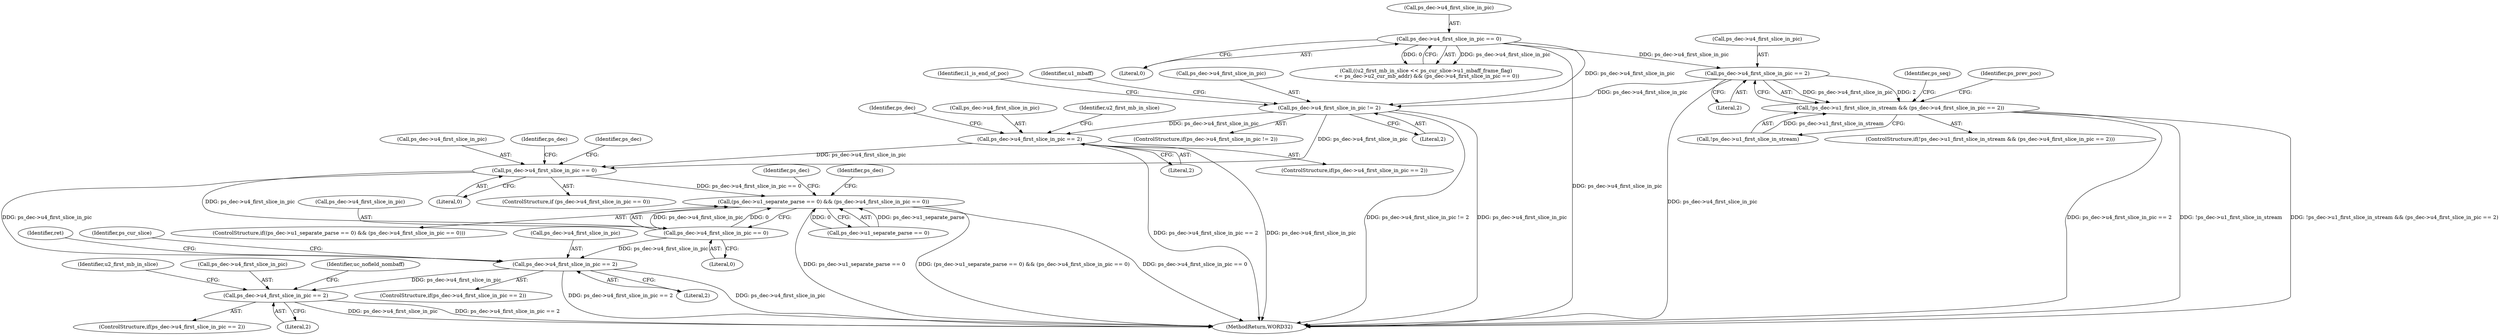 digraph "1_Android_0b23c81c3dd9ec38f7e6806a3955fed1925541a0_2@del" {
"1000475" [label="(Call,ps_dec->u4_first_slice_in_pic == 2)"];
"1000258" [label="(Call,ps_dec->u4_first_slice_in_pic == 0)"];
"1000470" [label="(Call,!ps_dec->u1_first_slice_in_stream && (ps_dec->u4_first_slice_in_pic == 2))"];
"1000891" [label="(Call,ps_dec->u4_first_slice_in_pic != 2)"];
"1001026" [label="(Call,ps_dec->u4_first_slice_in_pic == 2)"];
"1001277" [label="(Call,ps_dec->u4_first_slice_in_pic == 0)"];
"1001292" [label="(Call,(ps_dec->u1_separate_parse == 0) && (ps_dec->u4_first_slice_in_pic == 0))"];
"1001298" [label="(Call,ps_dec->u4_first_slice_in_pic == 0)"];
"1001416" [label="(Call,ps_dec->u4_first_slice_in_pic == 2)"];
"1001635" [label="(Call,ps_dec->u4_first_slice_in_pic == 2)"];
"1000895" [label="(Literal,2)"];
"1001105" [label="(Identifier,ps_dec)"];
"1001293" [label="(Call,ps_dec->u1_separate_parse == 0)"];
"1000262" [label="(Literal,0)"];
"1000259" [label="(Call,ps_dec->u4_first_slice_in_pic)"];
"1001298" [label="(Call,ps_dec->u4_first_slice_in_pic == 0)"];
"1000248" [label="(Call,((u2_first_mb_in_slice << ps_cur_slice->u1_mbaff_frame_flag)\n <= ps_dec->u2_cur_mb_addr) && (ps_dec->u4_first_slice_in_pic == 0))"];
"1001026" [label="(Call,ps_dec->u4_first_slice_in_pic == 2)"];
"1001302" [label="(Literal,0)"];
"1001299" [label="(Call,ps_dec->u4_first_slice_in_pic)"];
"1001291" [label="(ControlStructure,if((ps_dec->u1_separate_parse == 0) && (ps_dec->u4_first_slice_in_pic == 0)))"];
"1000475" [label="(Call,ps_dec->u4_first_slice_in_pic == 2)"];
"1001277" [label="(Call,ps_dec->u4_first_slice_in_pic == 0)"];
"1000890" [label="(ControlStructure,if(ps_dec->u4_first_slice_in_pic != 2))"];
"1000892" [label="(Call,ps_dec->u4_first_slice_in_pic)"];
"1000625" [label="(Identifier,ps_seq)"];
"1001635" [label="(Call,ps_dec->u4_first_slice_in_pic == 2)"];
"1001777" [label="(Identifier,uc_nofield_nombaff)"];
"1000470" [label="(Call,!ps_dec->u1_first_slice_in_stream && (ps_dec->u4_first_slice_in_pic == 2))"];
"1001310" [label="(Identifier,ps_dec)"];
"1001027" [label="(Call,ps_dec->u4_first_slice_in_pic)"];
"1001278" [label="(Call,ps_dec->u4_first_slice_in_pic)"];
"1001416" [label="(Call,ps_dec->u4_first_slice_in_pic == 2)"];
"1001285" [label="(Identifier,ps_dec)"];
"1001417" [label="(Call,ps_dec->u4_first_slice_in_pic)"];
"1000891" [label="(Call,ps_dec->u4_first_slice_in_pic != 2)"];
"1000483" [label="(Identifier,ps_prev_poc)"];
"1001295" [label="(Identifier,ps_dec)"];
"1001276" [label="(ControlStructure,if (ps_dec->u4_first_slice_in_pic == 0))"];
"1001634" [label="(ControlStructure,if(ps_dec->u4_first_slice_in_pic == 2))"];
"1000258" [label="(Call,ps_dec->u4_first_slice_in_pic == 0)"];
"1001025" [label="(ControlStructure,if(ps_dec->u4_first_slice_in_pic == 2))"];
"1001415" [label="(ControlStructure,if(ps_dec->u4_first_slice_in_pic == 2))"];
"1000898" [label="(Identifier,i1_is_end_of_poc)"];
"1001292" [label="(Call,(ps_dec->u1_separate_parse == 0) && (ps_dec->u4_first_slice_in_pic == 0))"];
"1000479" [label="(Literal,2)"];
"1000471" [label="(Call,!ps_dec->u1_first_slice_in_stream)"];
"1001639" [label="(Literal,2)"];
"1000925" [label="(Identifier,u1_mbaff)"];
"1001423" [label="(Identifier,ret)"];
"1001030" [label="(Literal,2)"];
"1001643" [label="(Identifier,u2_first_mb_in_slice)"];
"1002619" [label="(MethodReturn,WORD32)"];
"1001306" [label="(Identifier,ps_dec)"];
"1000469" [label="(ControlStructure,if(!ps_dec->u1_first_slice_in_stream && (ps_dec->u4_first_slice_in_pic == 2)))"];
"1001636" [label="(Call,ps_dec->u4_first_slice_in_pic)"];
"1000476" [label="(Call,ps_dec->u4_first_slice_in_pic)"];
"1001420" [label="(Literal,2)"];
"1001281" [label="(Literal,0)"];
"1001034" [label="(Identifier,u2_first_mb_in_slice)"];
"1001487" [label="(Identifier,ps_cur_slice)"];
"1000475" -> "1000470"  [label="AST: "];
"1000475" -> "1000479"  [label="CFG: "];
"1000476" -> "1000475"  [label="AST: "];
"1000479" -> "1000475"  [label="AST: "];
"1000470" -> "1000475"  [label="CFG: "];
"1000475" -> "1002619"  [label="DDG: ps_dec->u4_first_slice_in_pic"];
"1000475" -> "1000470"  [label="DDG: ps_dec->u4_first_slice_in_pic"];
"1000475" -> "1000470"  [label="DDG: 2"];
"1000258" -> "1000475"  [label="DDG: ps_dec->u4_first_slice_in_pic"];
"1000475" -> "1000891"  [label="DDG: ps_dec->u4_first_slice_in_pic"];
"1000258" -> "1000248"  [label="AST: "];
"1000258" -> "1000262"  [label="CFG: "];
"1000259" -> "1000258"  [label="AST: "];
"1000262" -> "1000258"  [label="AST: "];
"1000248" -> "1000258"  [label="CFG: "];
"1000258" -> "1002619"  [label="DDG: ps_dec->u4_first_slice_in_pic"];
"1000258" -> "1000248"  [label="DDG: ps_dec->u4_first_slice_in_pic"];
"1000258" -> "1000248"  [label="DDG: 0"];
"1000258" -> "1000891"  [label="DDG: ps_dec->u4_first_slice_in_pic"];
"1000470" -> "1000469"  [label="AST: "];
"1000470" -> "1000471"  [label="CFG: "];
"1000471" -> "1000470"  [label="AST: "];
"1000483" -> "1000470"  [label="CFG: "];
"1000625" -> "1000470"  [label="CFG: "];
"1000470" -> "1002619"  [label="DDG: ps_dec->u4_first_slice_in_pic == 2"];
"1000470" -> "1002619"  [label="DDG: !ps_dec->u1_first_slice_in_stream"];
"1000470" -> "1002619"  [label="DDG: !ps_dec->u1_first_slice_in_stream && (ps_dec->u4_first_slice_in_pic == 2)"];
"1000471" -> "1000470"  [label="DDG: ps_dec->u1_first_slice_in_stream"];
"1000891" -> "1000890"  [label="AST: "];
"1000891" -> "1000895"  [label="CFG: "];
"1000892" -> "1000891"  [label="AST: "];
"1000895" -> "1000891"  [label="AST: "];
"1000898" -> "1000891"  [label="CFG: "];
"1000925" -> "1000891"  [label="CFG: "];
"1000891" -> "1002619"  [label="DDG: ps_dec->u4_first_slice_in_pic != 2"];
"1000891" -> "1002619"  [label="DDG: ps_dec->u4_first_slice_in_pic"];
"1000891" -> "1001026"  [label="DDG: ps_dec->u4_first_slice_in_pic"];
"1000891" -> "1001277"  [label="DDG: ps_dec->u4_first_slice_in_pic"];
"1001026" -> "1001025"  [label="AST: "];
"1001026" -> "1001030"  [label="CFG: "];
"1001027" -> "1001026"  [label="AST: "];
"1001030" -> "1001026"  [label="AST: "];
"1001034" -> "1001026"  [label="CFG: "];
"1001105" -> "1001026"  [label="CFG: "];
"1001026" -> "1002619"  [label="DDG: ps_dec->u4_first_slice_in_pic == 2"];
"1001026" -> "1002619"  [label="DDG: ps_dec->u4_first_slice_in_pic"];
"1001026" -> "1001277"  [label="DDG: ps_dec->u4_first_slice_in_pic"];
"1001277" -> "1001276"  [label="AST: "];
"1001277" -> "1001281"  [label="CFG: "];
"1001278" -> "1001277"  [label="AST: "];
"1001281" -> "1001277"  [label="AST: "];
"1001285" -> "1001277"  [label="CFG: "];
"1001295" -> "1001277"  [label="CFG: "];
"1001277" -> "1001292"  [label="DDG: ps_dec->u4_first_slice_in_pic == 0"];
"1001277" -> "1001298"  [label="DDG: ps_dec->u4_first_slice_in_pic"];
"1001277" -> "1001416"  [label="DDG: ps_dec->u4_first_slice_in_pic"];
"1001292" -> "1001291"  [label="AST: "];
"1001292" -> "1001293"  [label="CFG: "];
"1001292" -> "1001298"  [label="CFG: "];
"1001293" -> "1001292"  [label="AST: "];
"1001298" -> "1001292"  [label="AST: "];
"1001306" -> "1001292"  [label="CFG: "];
"1001310" -> "1001292"  [label="CFG: "];
"1001292" -> "1002619"  [label="DDG: ps_dec->u1_separate_parse == 0"];
"1001292" -> "1002619"  [label="DDG: (ps_dec->u1_separate_parse == 0) && (ps_dec->u4_first_slice_in_pic == 0)"];
"1001292" -> "1002619"  [label="DDG: ps_dec->u4_first_slice_in_pic == 0"];
"1001293" -> "1001292"  [label="DDG: ps_dec->u1_separate_parse"];
"1001293" -> "1001292"  [label="DDG: 0"];
"1001298" -> "1001292"  [label="DDG: ps_dec->u4_first_slice_in_pic"];
"1001298" -> "1001292"  [label="DDG: 0"];
"1001298" -> "1001302"  [label="CFG: "];
"1001299" -> "1001298"  [label="AST: "];
"1001302" -> "1001298"  [label="AST: "];
"1001298" -> "1001416"  [label="DDG: ps_dec->u4_first_slice_in_pic"];
"1001416" -> "1001415"  [label="AST: "];
"1001416" -> "1001420"  [label="CFG: "];
"1001417" -> "1001416"  [label="AST: "];
"1001420" -> "1001416"  [label="AST: "];
"1001423" -> "1001416"  [label="CFG: "];
"1001487" -> "1001416"  [label="CFG: "];
"1001416" -> "1002619"  [label="DDG: ps_dec->u4_first_slice_in_pic"];
"1001416" -> "1002619"  [label="DDG: ps_dec->u4_first_slice_in_pic == 2"];
"1001416" -> "1001635"  [label="DDG: ps_dec->u4_first_slice_in_pic"];
"1001635" -> "1001634"  [label="AST: "];
"1001635" -> "1001639"  [label="CFG: "];
"1001636" -> "1001635"  [label="AST: "];
"1001639" -> "1001635"  [label="AST: "];
"1001643" -> "1001635"  [label="CFG: "];
"1001777" -> "1001635"  [label="CFG: "];
"1001635" -> "1002619"  [label="DDG: ps_dec->u4_first_slice_in_pic"];
"1001635" -> "1002619"  [label="DDG: ps_dec->u4_first_slice_in_pic == 2"];
}
